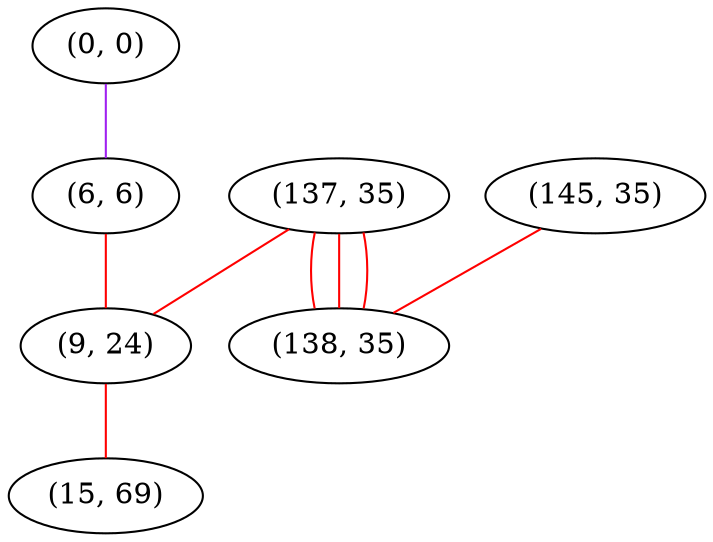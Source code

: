 graph "" {
"(0, 0)";
"(6, 6)";
"(137, 35)";
"(145, 35)";
"(9, 24)";
"(15, 69)";
"(138, 35)";
"(0, 0)" -- "(6, 6)"  [color=purple, key=0, weight=4];
"(6, 6)" -- "(9, 24)"  [color=red, key=0, weight=1];
"(137, 35)" -- "(9, 24)"  [color=red, key=0, weight=1];
"(137, 35)" -- "(138, 35)"  [color=red, key=0, weight=1];
"(137, 35)" -- "(138, 35)"  [color=red, key=1, weight=1];
"(137, 35)" -- "(138, 35)"  [color=red, key=2, weight=1];
"(145, 35)" -- "(138, 35)"  [color=red, key=0, weight=1];
"(9, 24)" -- "(15, 69)"  [color=red, key=0, weight=1];
}
